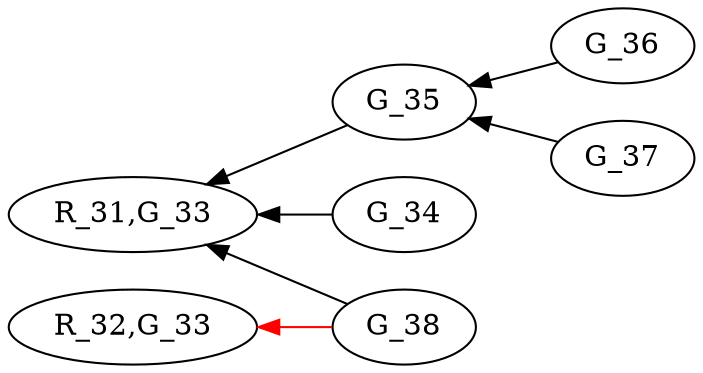 digraph {

rankdir = RL

"G_36" -> "G_35" [style=filled, color=black];
"G_37" -> "G_35" [style=filled, color=black];
"G_34" -> "R_31,G_33" [style=filled, color=black];
"G_35" -> "R_31,G_33" [style=filled, color=black];
"G_38" -> "R_31,G_33" [style=filled, color=black];
"G_38" -> "R_32,G_33" [style=filled, color=red];
}
